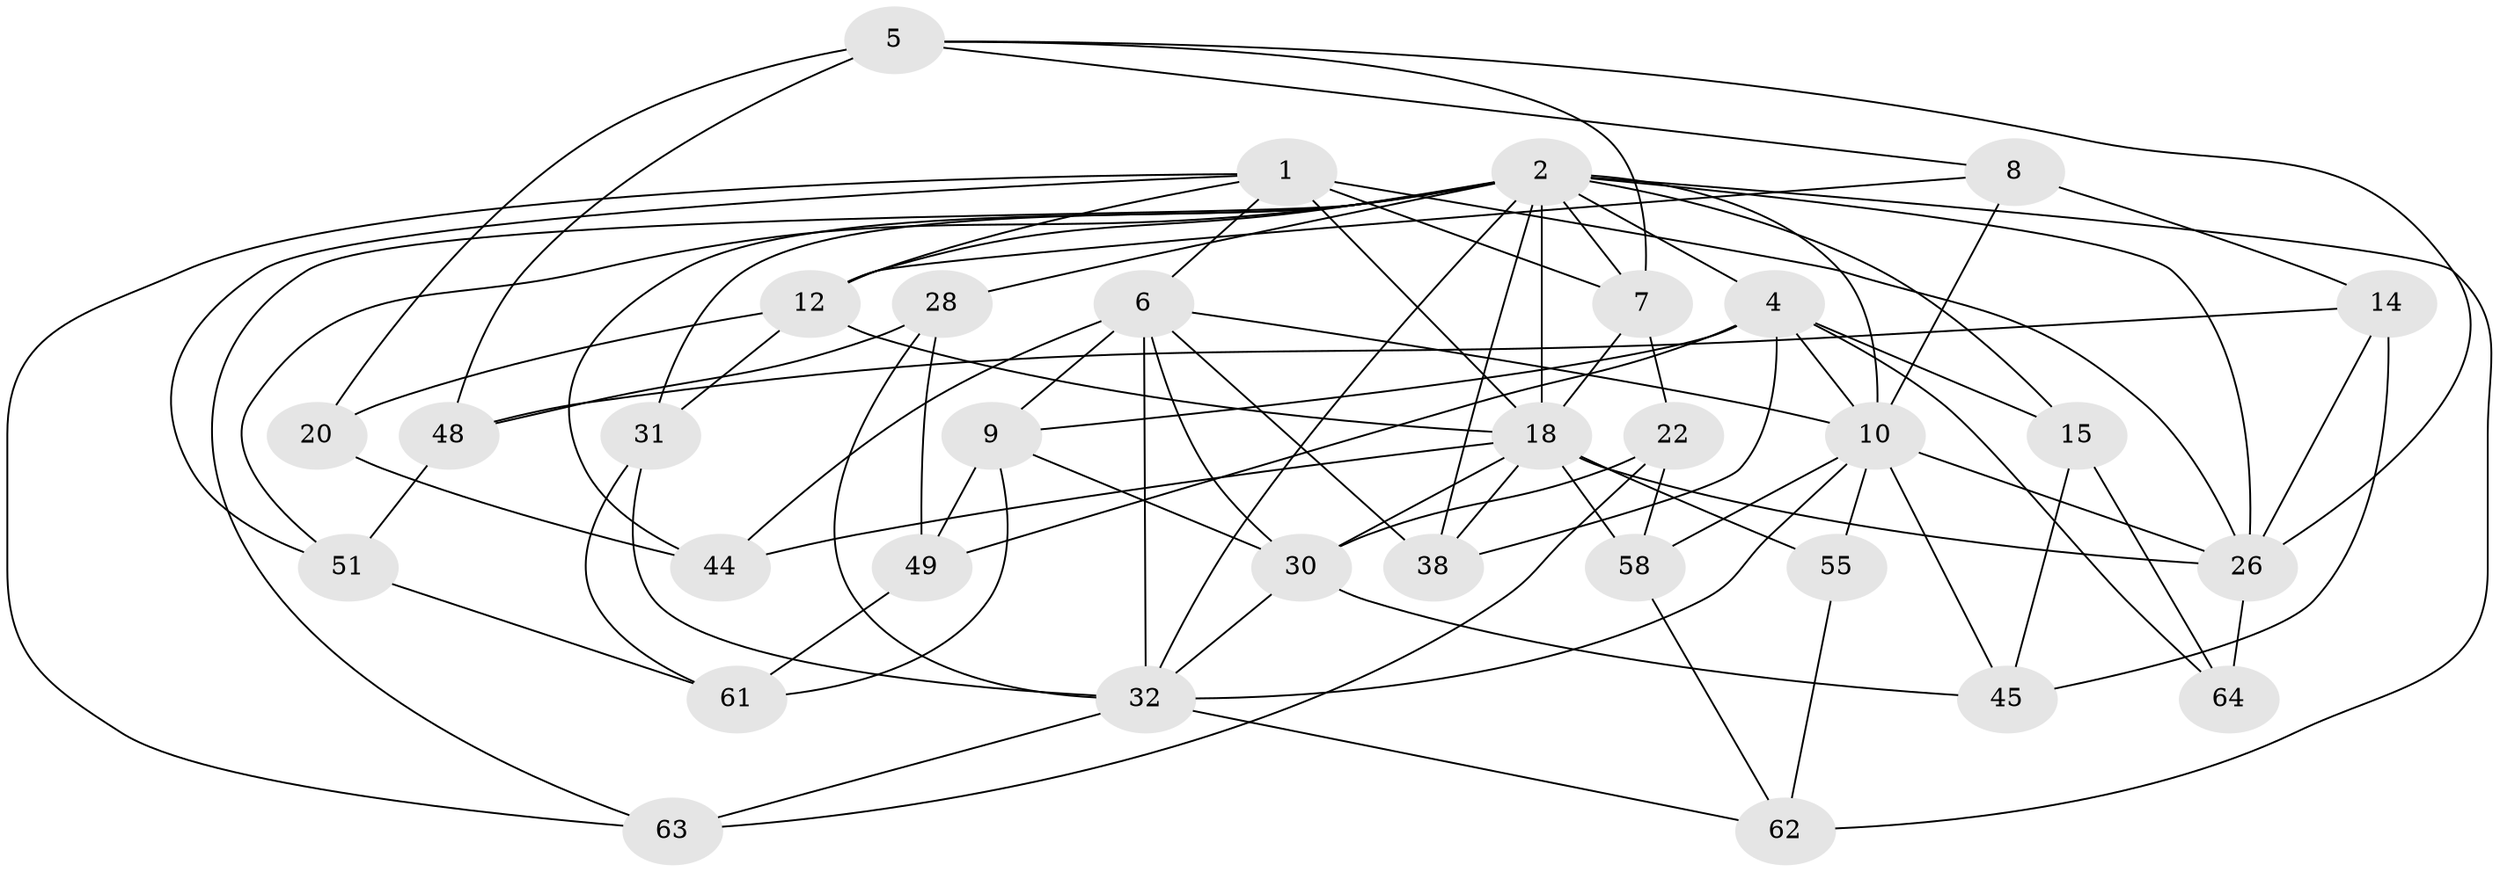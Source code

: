 // original degree distribution, {4: 1.0}
// Generated by graph-tools (version 1.1) at 2025/16/03/09/25 04:16:33]
// undirected, 32 vertices, 85 edges
graph export_dot {
graph [start="1"]
  node [color=gray90,style=filled];
  1 [super="+3+43"];
  2 [super="+17+16+23"];
  4 [super="+27"];
  5 [super="+59"];
  6 [super="+40+13"];
  7 [super="+33"];
  8;
  9 [super="+36"];
  10 [super="+50+11+39+19"];
  12 [super="+21"];
  14;
  15;
  18 [super="+60+25+34"];
  20;
  22;
  26 [super="+47"];
  28;
  30 [super="+52"];
  31;
  32 [super="+37+56"];
  38;
  44;
  45;
  48;
  49;
  51;
  55;
  58;
  61;
  62;
  63;
  64;
  1 -- 26;
  1 -- 7;
  1 -- 12;
  1 -- 6;
  1 -- 18 [weight=2];
  1 -- 51;
  1 -- 63;
  2 -- 4 [weight=2];
  2 -- 7 [weight=2];
  2 -- 26 [weight=2];
  2 -- 62;
  2 -- 15;
  2 -- 38;
  2 -- 63;
  2 -- 32;
  2 -- 12;
  2 -- 44;
  2 -- 18;
  2 -- 51;
  2 -- 28;
  2 -- 31;
  2 -- 10;
  4 -- 49;
  4 -- 10;
  4 -- 64;
  4 -- 38;
  4 -- 15;
  4 -- 9;
  5 -- 8;
  5 -- 20 [weight=2];
  5 -- 48;
  5 -- 7;
  5 -- 26;
  6 -- 30;
  6 -- 38;
  6 -- 44;
  6 -- 32;
  6 -- 9 [weight=2];
  6 -- 10;
  7 -- 22;
  7 -- 18;
  8 -- 12;
  8 -- 14;
  8 -- 10;
  9 -- 49;
  9 -- 30;
  9 -- 61;
  10 -- 45;
  10 -- 55 [weight=2];
  10 -- 32;
  10 -- 26;
  10 -- 58;
  12 -- 20;
  12 -- 31;
  12 -- 18;
  14 -- 48;
  14 -- 45;
  14 -- 26;
  15 -- 64;
  15 -- 45;
  18 -- 58;
  18 -- 55;
  18 -- 38;
  18 -- 26 [weight=2];
  18 -- 44;
  18 -- 30;
  20 -- 44;
  22 -- 63;
  22 -- 58;
  22 -- 30;
  26 -- 64 [weight=2];
  28 -- 49;
  28 -- 48;
  28 -- 32;
  30 -- 45;
  30 -- 32;
  31 -- 61;
  31 -- 32;
  32 -- 62;
  32 -- 63;
  48 -- 51;
  49 -- 61;
  51 -- 61;
  55 -- 62;
  58 -- 62;
}
